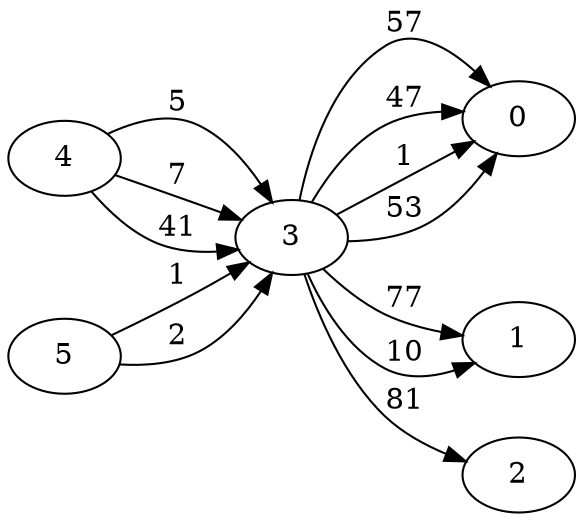 digraph G {
ranksep = "equally";
rankdir = LR;
{rank = same; 0; };
{rank = same; 1; };
{rank = same; 2; };
{rank = same; 3; };
{rank = same; };
{rank = same; 4; };
{rank = same; };
{rank = same; 5; };
{rank = same; };
0
1
2
3->1[label="77"];
3->0[label="57"];
3->2[label="81"];
3->0[label="47"];
3->0[label="1"];
3->1[label="10"];
3->0[label="53"];
4->3[label="5"];
4->3[label="7"];
4->3[label="41"];
5->3[label="1"];
5->3[label="2"];
}
